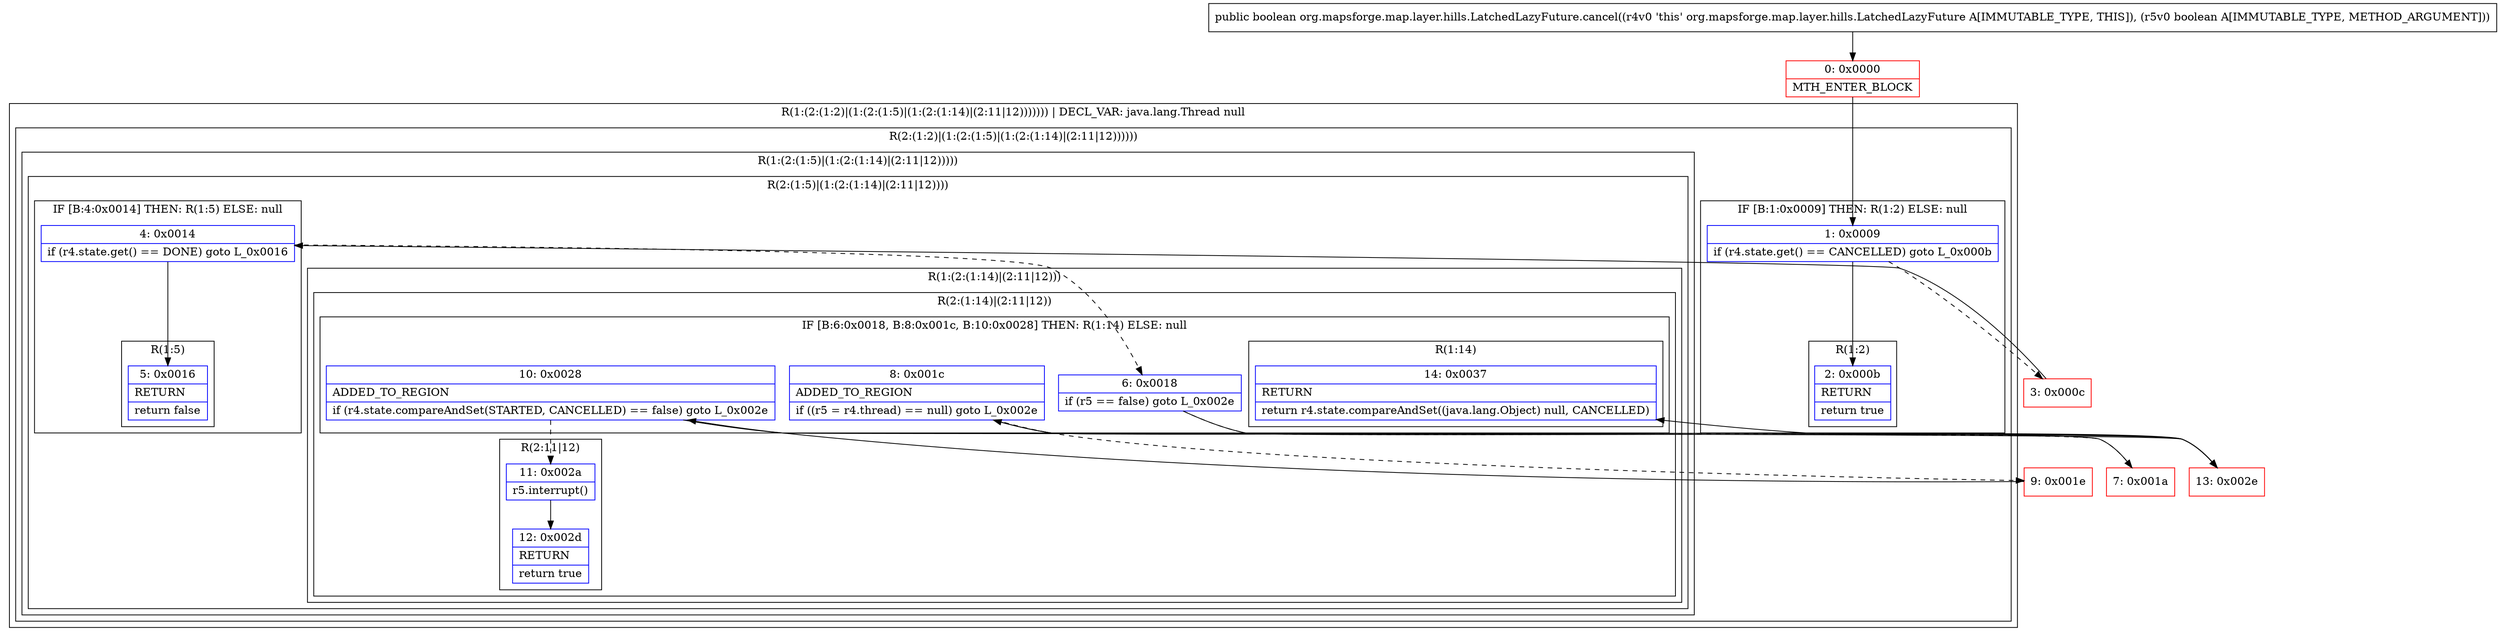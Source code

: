 digraph "CFG fororg.mapsforge.map.layer.hills.LatchedLazyFuture.cancel(Z)Z" {
subgraph cluster_Region_1063988649 {
label = "R(1:(2:(1:2)|(1:(2:(1:5)|(1:(2:(1:14)|(2:11|12))))))) | DECL_VAR: java.lang.Thread null\l";
node [shape=record,color=blue];
subgraph cluster_Region_115642854 {
label = "R(2:(1:2)|(1:(2:(1:5)|(1:(2:(1:14)|(2:11|12))))))";
node [shape=record,color=blue];
subgraph cluster_IfRegion_413571290 {
label = "IF [B:1:0x0009] THEN: R(1:2) ELSE: null";
node [shape=record,color=blue];
Node_1 [shape=record,label="{1\:\ 0x0009|if (r4.state.get() == CANCELLED) goto L_0x000b\l}"];
subgraph cluster_Region_1319260441 {
label = "R(1:2)";
node [shape=record,color=blue];
Node_2 [shape=record,label="{2\:\ 0x000b|RETURN\l|return true\l}"];
}
}
subgraph cluster_Region_683817729 {
label = "R(1:(2:(1:5)|(1:(2:(1:14)|(2:11|12)))))";
node [shape=record,color=blue];
subgraph cluster_Region_168555614 {
label = "R(2:(1:5)|(1:(2:(1:14)|(2:11|12))))";
node [shape=record,color=blue];
subgraph cluster_IfRegion_650628493 {
label = "IF [B:4:0x0014] THEN: R(1:5) ELSE: null";
node [shape=record,color=blue];
Node_4 [shape=record,label="{4\:\ 0x0014|if (r4.state.get() == DONE) goto L_0x0016\l}"];
subgraph cluster_Region_2058451669 {
label = "R(1:5)";
node [shape=record,color=blue];
Node_5 [shape=record,label="{5\:\ 0x0016|RETURN\l|return false\l}"];
}
}
subgraph cluster_Region_1133665457 {
label = "R(1:(2:(1:14)|(2:11|12)))";
node [shape=record,color=blue];
subgraph cluster_Region_384760217 {
label = "R(2:(1:14)|(2:11|12))";
node [shape=record,color=blue];
subgraph cluster_IfRegion_241034604 {
label = "IF [B:6:0x0018, B:8:0x001c, B:10:0x0028] THEN: R(1:14) ELSE: null";
node [shape=record,color=blue];
Node_6 [shape=record,label="{6\:\ 0x0018|if (r5 == false) goto L_0x002e\l}"];
Node_8 [shape=record,label="{8\:\ 0x001c|ADDED_TO_REGION\l|if ((r5 = r4.thread) == null) goto L_0x002e\l}"];
Node_10 [shape=record,label="{10\:\ 0x0028|ADDED_TO_REGION\l|if (r4.state.compareAndSet(STARTED, CANCELLED) == false) goto L_0x002e\l}"];
subgraph cluster_Region_2144027040 {
label = "R(1:14)";
node [shape=record,color=blue];
Node_14 [shape=record,label="{14\:\ 0x0037|RETURN\l|return r4.state.compareAndSet((java.lang.Object) null, CANCELLED)\l}"];
}
}
subgraph cluster_Region_778956092 {
label = "R(2:11|12)";
node [shape=record,color=blue];
Node_11 [shape=record,label="{11\:\ 0x002a|r5.interrupt()\l}"];
Node_12 [shape=record,label="{12\:\ 0x002d|RETURN\l|return true\l}"];
}
}
}
}
}
}
}
Node_0 [shape=record,color=red,label="{0\:\ 0x0000|MTH_ENTER_BLOCK\l}"];
Node_3 [shape=record,color=red,label="{3\:\ 0x000c}"];
Node_7 [shape=record,color=red,label="{7\:\ 0x001a}"];
Node_9 [shape=record,color=red,label="{9\:\ 0x001e}"];
Node_13 [shape=record,color=red,label="{13\:\ 0x002e}"];
MethodNode[shape=record,label="{public boolean org.mapsforge.map.layer.hills.LatchedLazyFuture.cancel((r4v0 'this' org.mapsforge.map.layer.hills.LatchedLazyFuture A[IMMUTABLE_TYPE, THIS]), (r5v0 boolean A[IMMUTABLE_TYPE, METHOD_ARGUMENT])) }"];
MethodNode -> Node_0;
Node_1 -> Node_2;
Node_1 -> Node_3[style=dashed];
Node_4 -> Node_5;
Node_4 -> Node_6[style=dashed];
Node_6 -> Node_7[style=dashed];
Node_6 -> Node_13;
Node_8 -> Node_9[style=dashed];
Node_8 -> Node_13;
Node_10 -> Node_11[style=dashed];
Node_10 -> Node_13;
Node_11 -> Node_12;
Node_0 -> Node_1;
Node_3 -> Node_4;
Node_7 -> Node_8;
Node_9 -> Node_10;
Node_13 -> Node_14;
}

